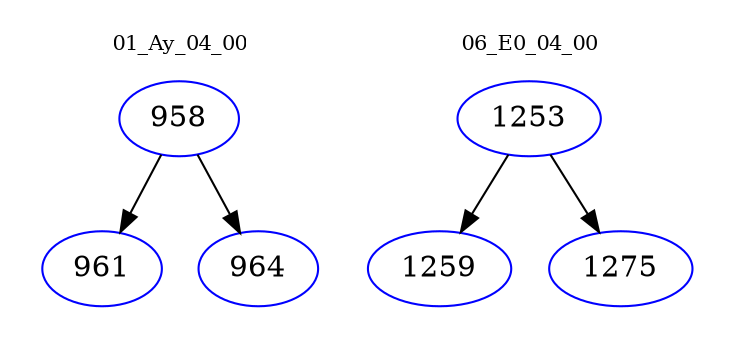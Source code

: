 digraph{
subgraph cluster_0 {
color = white
label = "01_Ay_04_00";
fontsize=10;
T0_958 [label="958", color="blue"]
T0_958 -> T0_961 [color="black"]
T0_961 [label="961", color="blue"]
T0_958 -> T0_964 [color="black"]
T0_964 [label="964", color="blue"]
}
subgraph cluster_1 {
color = white
label = "06_E0_04_00";
fontsize=10;
T1_1253 [label="1253", color="blue"]
T1_1253 -> T1_1259 [color="black"]
T1_1259 [label="1259", color="blue"]
T1_1253 -> T1_1275 [color="black"]
T1_1275 [label="1275", color="blue"]
}
}
